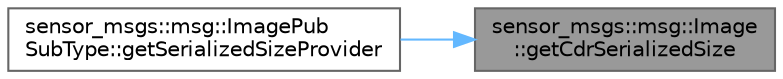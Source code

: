digraph "sensor_msgs::msg::Image::getCdrSerializedSize"
{
 // INTERACTIVE_SVG=YES
 // LATEX_PDF_SIZE
  bgcolor="transparent";
  edge [fontname=Helvetica,fontsize=10,labelfontname=Helvetica,labelfontsize=10];
  node [fontname=Helvetica,fontsize=10,shape=box,height=0.2,width=0.4];
  rankdir="RL";
  Node1 [id="Node000001",label="sensor_msgs::msg::Image\l::getCdrSerializedSize",height=0.2,width=0.4,color="gray40", fillcolor="grey60", style="filled", fontcolor="black",tooltip="This function returns the serialized size of a data depending on the buffer alignment."];
  Node1 -> Node2 [id="edge1_Node000001_Node000002",dir="back",color="steelblue1",style="solid",tooltip=" "];
  Node2 [id="Node000002",label="sensor_msgs::msg::ImagePub\lSubType::getSerializedSizeProvider",height=0.2,width=0.4,color="grey40", fillcolor="white", style="filled",URL="$d2/d1e/classsensor__msgs_1_1msg_1_1ImagePubSubType.html#a7bf283f05a876416bdf502c53860a638",tooltip=" "];
}
